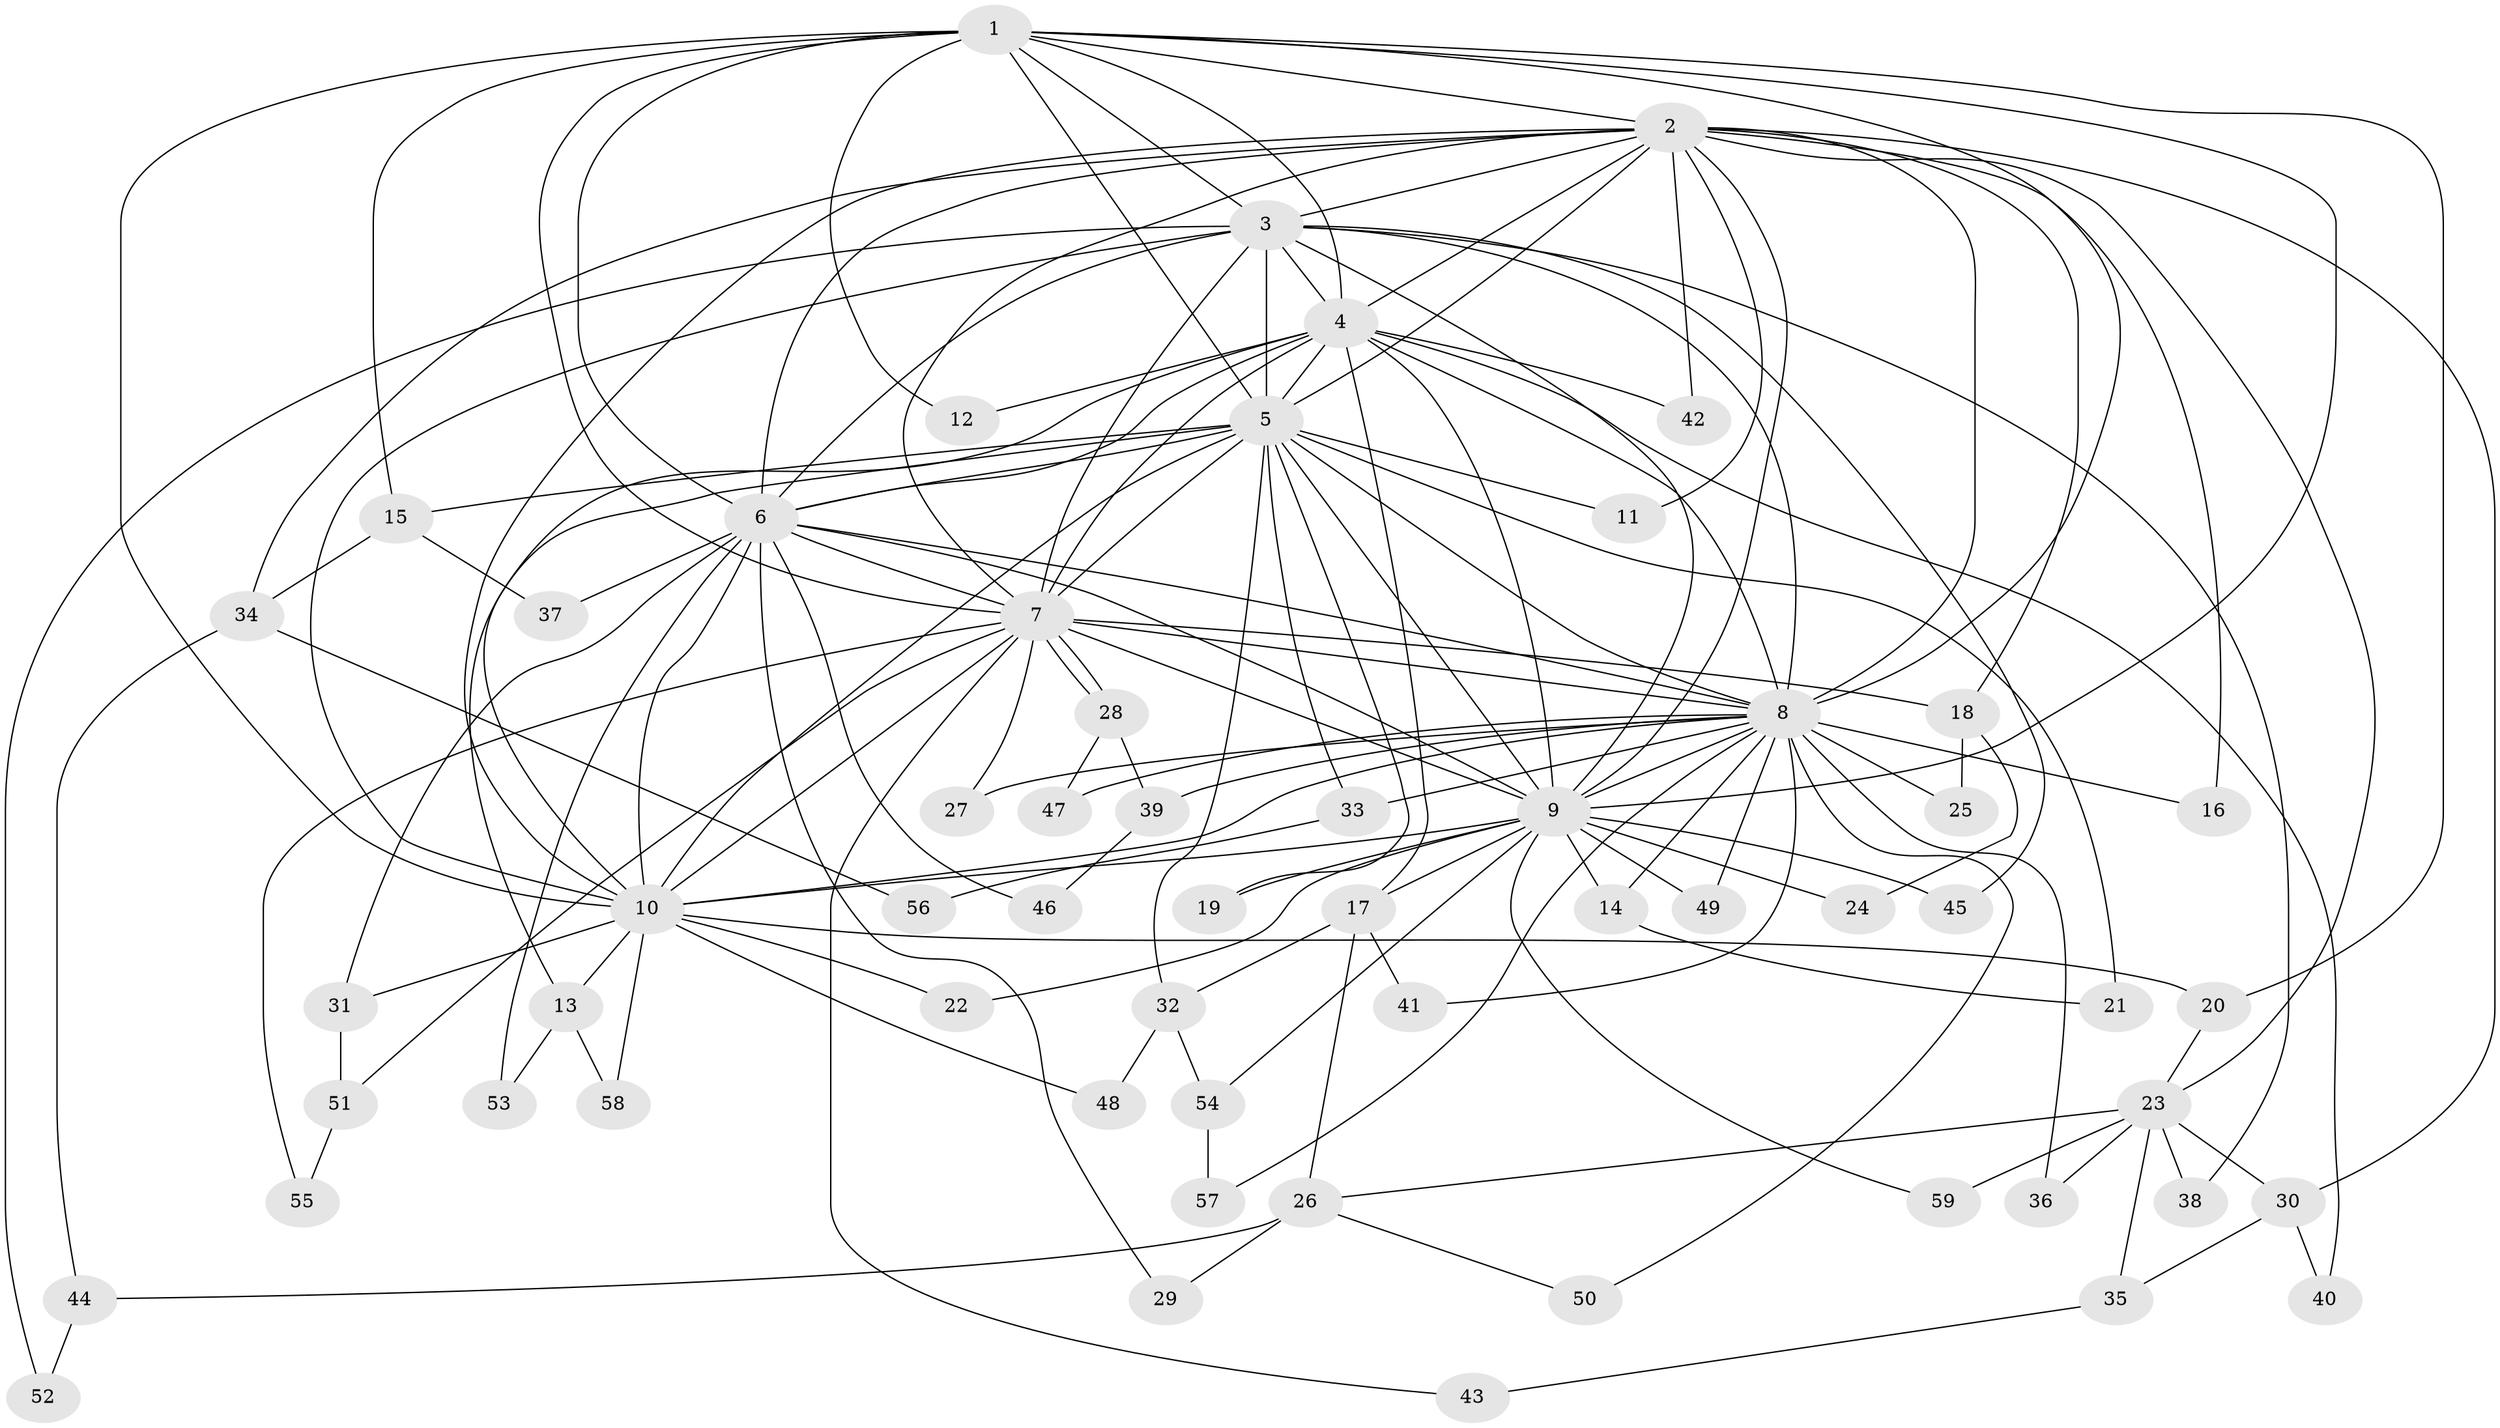 // coarse degree distribution, {15: 0.023809523809523808, 16: 0.023809523809523808, 10: 0.023809523809523808, 12: 0.023809523809523808, 11: 0.047619047619047616, 23: 0.023809523809523808, 14: 0.023809523809523808, 2: 0.5, 4: 0.11904761904761904, 3: 0.11904761904761904, 5: 0.07142857142857142}
// Generated by graph-tools (version 1.1) at 2025/41/03/06/25 10:41:33]
// undirected, 59 vertices, 143 edges
graph export_dot {
graph [start="1"]
  node [color=gray90,style=filled];
  1;
  2;
  3;
  4;
  5;
  6;
  7;
  8;
  9;
  10;
  11;
  12;
  13;
  14;
  15;
  16;
  17;
  18;
  19;
  20;
  21;
  22;
  23;
  24;
  25;
  26;
  27;
  28;
  29;
  30;
  31;
  32;
  33;
  34;
  35;
  36;
  37;
  38;
  39;
  40;
  41;
  42;
  43;
  44;
  45;
  46;
  47;
  48;
  49;
  50;
  51;
  52;
  53;
  54;
  55;
  56;
  57;
  58;
  59;
  1 -- 2;
  1 -- 3;
  1 -- 4;
  1 -- 5;
  1 -- 6;
  1 -- 7;
  1 -- 8;
  1 -- 9;
  1 -- 10;
  1 -- 12;
  1 -- 15;
  1 -- 20;
  2 -- 3;
  2 -- 4;
  2 -- 5;
  2 -- 6;
  2 -- 7;
  2 -- 8;
  2 -- 9;
  2 -- 10;
  2 -- 11;
  2 -- 16;
  2 -- 18;
  2 -- 23;
  2 -- 30;
  2 -- 34;
  2 -- 42;
  3 -- 4;
  3 -- 5;
  3 -- 6;
  3 -- 7;
  3 -- 8;
  3 -- 9;
  3 -- 10;
  3 -- 38;
  3 -- 45;
  3 -- 52;
  4 -- 5;
  4 -- 6;
  4 -- 7;
  4 -- 8;
  4 -- 9;
  4 -- 10;
  4 -- 12;
  4 -- 17;
  4 -- 40;
  4 -- 42;
  5 -- 6;
  5 -- 7;
  5 -- 8;
  5 -- 9;
  5 -- 10;
  5 -- 11;
  5 -- 13;
  5 -- 15;
  5 -- 19;
  5 -- 21;
  5 -- 32;
  5 -- 33;
  6 -- 7;
  6 -- 8;
  6 -- 9;
  6 -- 10;
  6 -- 29;
  6 -- 31;
  6 -- 37;
  6 -- 46;
  6 -- 53;
  7 -- 8;
  7 -- 9;
  7 -- 10;
  7 -- 18;
  7 -- 27;
  7 -- 28;
  7 -- 28;
  7 -- 43;
  7 -- 51;
  7 -- 55;
  8 -- 9;
  8 -- 10;
  8 -- 14;
  8 -- 16;
  8 -- 25;
  8 -- 27;
  8 -- 33;
  8 -- 36;
  8 -- 39;
  8 -- 41;
  8 -- 47;
  8 -- 49;
  8 -- 50;
  8 -- 57;
  9 -- 10;
  9 -- 14;
  9 -- 17;
  9 -- 19;
  9 -- 22;
  9 -- 24;
  9 -- 45;
  9 -- 49;
  9 -- 54;
  9 -- 59;
  10 -- 13;
  10 -- 20;
  10 -- 22;
  10 -- 31;
  10 -- 48;
  10 -- 58;
  13 -- 53;
  13 -- 58;
  14 -- 21;
  15 -- 34;
  15 -- 37;
  17 -- 26;
  17 -- 32;
  17 -- 41;
  18 -- 24;
  18 -- 25;
  20 -- 23;
  23 -- 26;
  23 -- 30;
  23 -- 35;
  23 -- 36;
  23 -- 38;
  23 -- 59;
  26 -- 29;
  26 -- 44;
  26 -- 50;
  28 -- 39;
  28 -- 47;
  30 -- 35;
  30 -- 40;
  31 -- 51;
  32 -- 48;
  32 -- 54;
  33 -- 56;
  34 -- 44;
  34 -- 56;
  35 -- 43;
  39 -- 46;
  44 -- 52;
  51 -- 55;
  54 -- 57;
}
